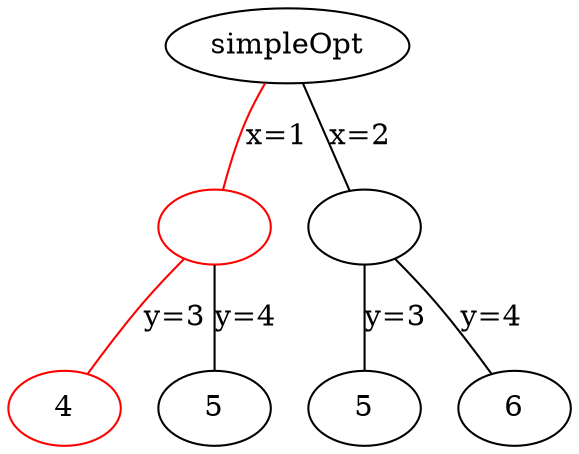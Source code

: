 graph {
x1 [label="", color="red"]; x2 [label=""];
so [label="simpleOpt"];
so -- x1 [label="x=1", color="red"];
so -- x2 [label="x=2"];

x1y3 [label="4", color="red"];
x1 -- x1y3 [label="y=3", color="red"];

x1y4 [label="5"];
x1 -- x1y4 [label="y=4"];

x2y3 [label="5"];
x2 -- x2y3 [label="y=3"];

x2y4 [label="6"];
x2 -- x2y4 [label="y=4"];
}